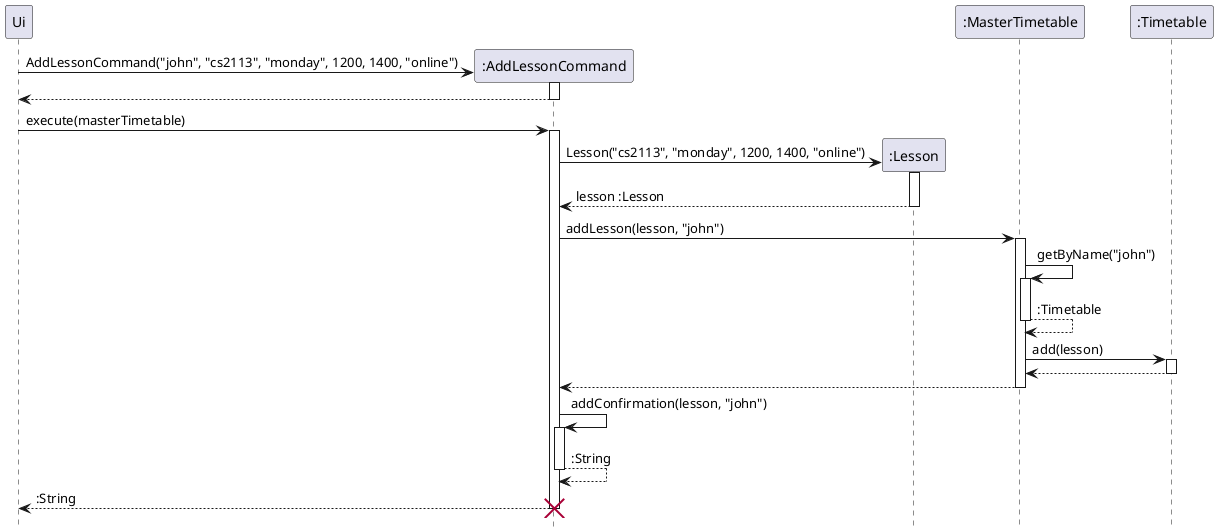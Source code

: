 @startuml
hide footbox

participant "Ui" as none
participant ":AddLessonCommand" as Command
participant ":Lesson" as Lesson
participant ":MasterTimetable" as Master
participant ":Timetable" as Timetable

create Command
none -> Command : AddLessonCommand("john", "cs2113", "monday", 1200, 1400, "online")
activate Command
none <-- Command :
deactivate Command

none -> Command : execute(masterTimetable)
activate Command
create Lesson
Command -> Lesson : Lesson("cs2113", "monday", 1200, 1400, "online")
activate Lesson
Command <-- Lesson : lesson :Lesson
deactivate Lesson

Command ->  Master : addLesson(lesson, "john")
activate Master
Master -> Master : getByName("john")
activate Master
Master --> Master : :Timetable
deactivate Master

Master -> Timetable : add(lesson)
activate Timetable
Master <-- Timetable
deactivate Timetable

Command <-- Master
deactivate Master

Command -> Command : addConfirmation(lesson, "john")
activate Command
Command --> Command : :String
deactivate Command

none <-- Command : :String
deactivate Command
destroy Command

@enduml